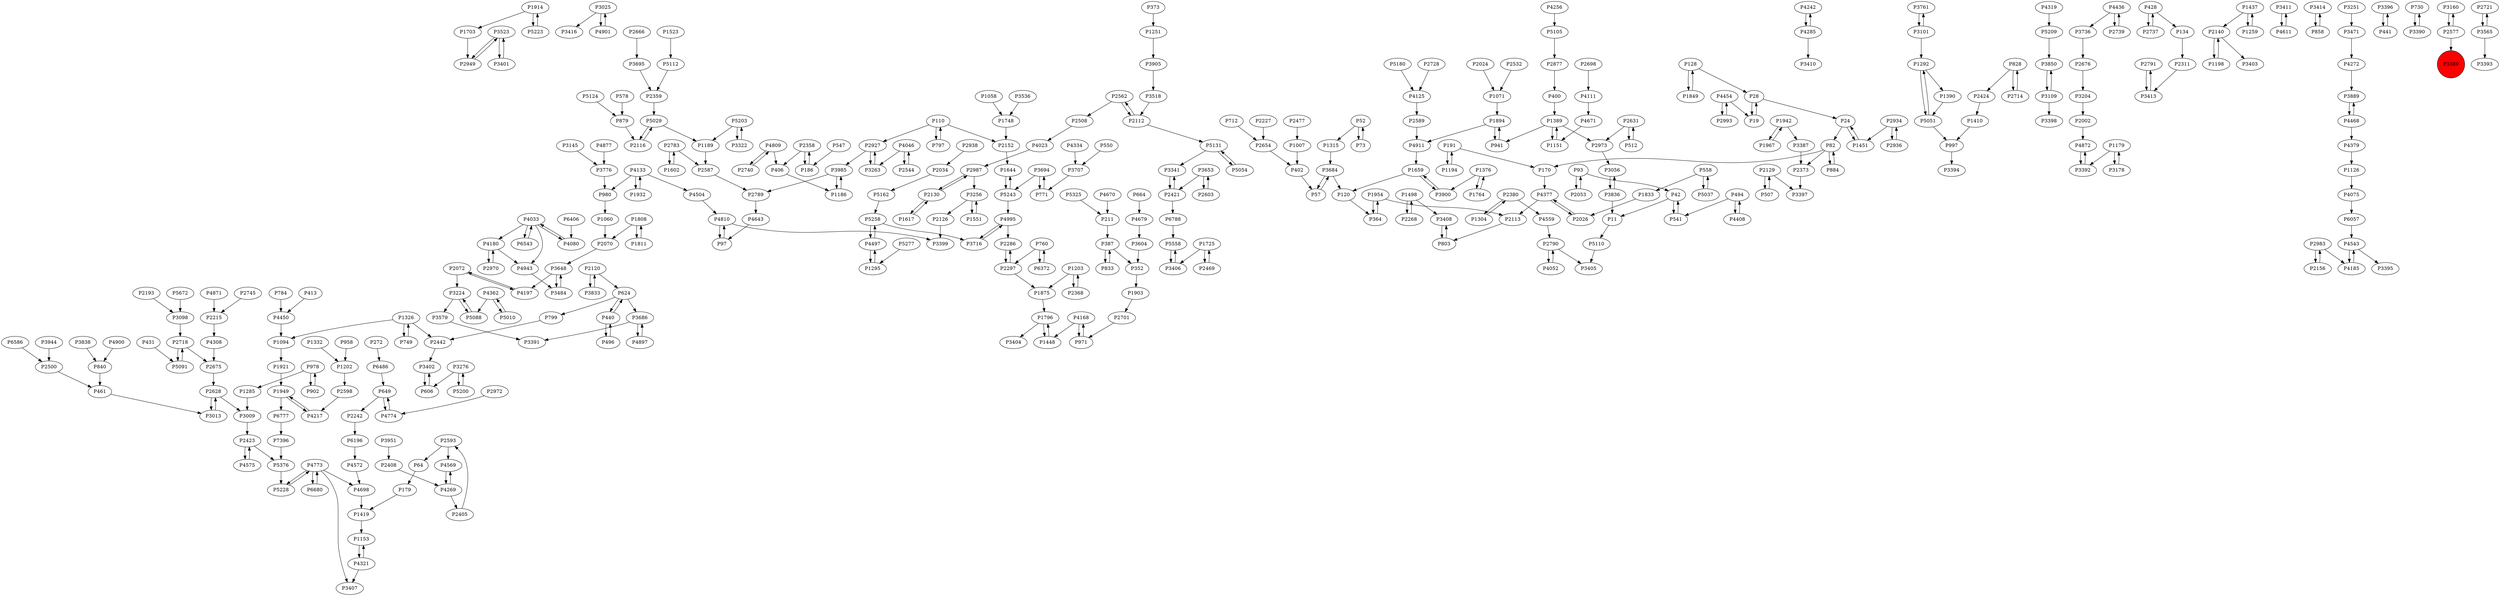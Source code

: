 digraph {
	P3523 -> P2949
	P3025 -> P3416
	P6196 -> P4572
	P4133 -> P1932
	P1498 -> P3408
	P1921 -> P1949
	P4242 -> P4285
	P4046 -> P2544
	P6406 -> P4080
	P3905 -> P3518
	P1315 -> P3684
	P5558 -> P3406
	P3761 -> P3101
	P6680 -> P4773
	P3850 -> P3109
	P1203 -> P2368
	P1419 -> P1153
	P4436 -> P3736
	P3707 -> P771
	P4033 -> P6543
	P4575 -> P2423
	P387 -> P352
	P3341 -> P2421
	P4408 -> P494
	P82 -> P2373
	P1007 -> P402
	P4168 -> P971
	P3224 -> P3579
	P3838 -> P840
	P4033 -> P4180
	P828 -> P2424
	P4197 -> P2072
	P2002 -> P4872
	P4133 -> P4504
	P2603 -> P3653
	P840 -> P461
	P2587 -> P2789
	P6372 -> P760
	P2297 -> P1875
	P3648 -> P4197
	P4773 -> P4698
	P3579 -> P3391
	P3716 -> P4995
	P1954 -> P364
	P2130 -> P2987
	P2072 -> P4197
	P52 -> P1315
	P4377 -> P2113
	P2130 -> P1617
	P364 -> P1954
	P5376 -> P5228
	P2676 -> P3204
	P2791 -> P3413
	P4046 -> P3263
	P547 -> P186
	P4809 -> P2740
	P6777 -> P7396
	P799 -> P2442
	P1179 -> P3392
	P558 -> P5037
	P3401 -> P3523
	P128 -> P28
	P134 -> P2311
	P2993 -> P4454
	P1389 -> P1151
	P2227 -> P2654
	P2728 -> P4125
	P1410 -> P997
	P2934 -> P2936
	P42 -> P541
	P1251 -> P3905
	P3098 -> P2718
	P2072 -> P3224
	P2358 -> P406
	P1551 -> P3256
	P3776 -> P980
	P1914 -> P1703
	P712 -> P2654
	P2666 -> P3695
	P440 -> P496
	P2112 -> P5131
	P3276 -> P5200
	P4125 -> P2589
	P1437 -> P2140
	P2718 -> P2675
	P2423 -> P5376
	P971 -> P4168
	P2949 -> P3523
	P2423 -> P4575
	P97 -> P4810
	P1153 -> P4321
	P4217 -> P1949
	P4995 -> P3716
	P3951 -> P2408
	P5258 -> P3716
	P3411 -> P4611
	P128 -> P1849
	P5029 -> P2116
	P5112 -> P2359
	P5203 -> P3322
	P4256 -> P5105
	P5243 -> P1644
	P1295 -> P4497
	P5131 -> P5054
	P179 -> P1419
	P3414 -> P858
	P4773 -> P6680
	P2631 -> P2973
	P1198 -> P2140
	P4033 -> P4943
	P4052 -> P2790
	P5162 -> P5258
	P5258 -> P4497
	P1202 -> P2598
	P2373 -> P3397
	P5037 -> P558
	P461 -> P3013
	P1071 -> P1894
	P11 -> P5110
	P2927 -> P3263
	P4269 -> P4569
	P2026 -> P4377
	P2934 -> P1451
	P3056 -> P3836
	P1644 -> P5243
	P1058 -> P1748
	P784 -> P4450
	P496 -> P440
	P2268 -> P1498
	P352 -> P1903
	P4698 -> P1419
	P649 -> P2242
	P1259 -> P1437
	P4943 -> P3484
	P3013 -> P2628
	P272 -> P6486
	P191 -> P1194
	P6586 -> P2500
	P2129 -> P3397
	P5051 -> P997
	P3836 -> P11
	P4321 -> P3407
	P2631 -> P512
	P4285 -> P4242
	P3684 -> P120
	P858 -> P3414
	P3889 -> P4468
	P4995 -> P2286
	P1949 -> P4217
	P4773 -> P3407
	P413 -> P4450
	P3251 -> P3471
	P5203 -> P1189
	P3101 -> P3761
	P884 -> P82
	P1659 -> P3900
	P1748 -> P2152
	P4497 -> P1295
	P82 -> P884
	P3396 -> P441
	P1808 -> P1811
	P541 -> P42
	P387 -> P833
	P1875 -> P1796
	P1849 -> P128
	P980 -> P1060
	P4871 -> P2215
	P4454 -> P2993
	P1932 -> P4133
	P3686 -> P4897
	P1376 -> P1764
	P1498 -> P2268
	P2380 -> P1304
	P4319 -> P5209
	P997 -> P3394
	P3836 -> P3056
	P2593 -> P64
	P2739 -> P4436
	P4504 -> P4810
	P902 -> P978
	P4377 -> P2026
	P2156 -> P2983
	P2408 -> P4269
	P760 -> P2297
	P649 -> P4774
	P3256 -> P2126
	P4080 -> P4033
	P1332 -> P1202
	P1903 -> P2701
	P1326 -> P2442
	P1292 -> P1390
	P4810 -> P97
	P2424 -> P1410
	P4362 -> P5010
	P1914 -> P5223
	P5228 -> P4773
	P2120 -> P3833
	P406 -> P1186
	P4362 -> P5088
	P5243 -> P4995
	P2140 -> P1198
	P2116 -> P5029
	P1796 -> P3404
	P3224 -> P5088
	P4185 -> P4543
	P1617 -> P2130
	P6788 -> P5558
	P2469 -> P1725
	P4033 -> P4080
	P3536 -> P1748
	P1659 -> P120
	P2297 -> P2286
	P2783 -> P2587
	P1094 -> P1921
	P2193 -> P3098
	P2113 -> P803
	P1390 -> P5051
	P2936 -> P2934
	P5054 -> P5131
	P5105 -> P2877
	P730 -> P3390
	P2701 -> P971
	P186 -> P2358
	P4810 -> P3399
	P1304 -> P2380
	P797 -> P110
	P4285 -> P3410
	P57 -> P3684
	P2593 -> P4569
	P5091 -> P2718
	P1448 -> P1796
	P771 -> P3694
	P4133 -> P980
	P624 -> P440
	P1796 -> P1448
	P1725 -> P3406
	P958 -> P1202
	P4572 -> P4698
	P5325 -> P211
	P4809 -> P406
	P6486 -> P649
	P3109 -> P3850
	P4872 -> P3392
	P1523 -> P5112
	P2589 -> P4911
	P2562 -> P2508
	P4436 -> P2739
	P4643 -> P97
	P2532 -> P1071
	P512 -> P2631
	P2359 -> P5029
	P578 -> P879
	P3604 -> P352
	P1954 -> P2113
	P3944 -> P2500
	P3387 -> P2373
	P5277 -> P1295
	P3833 -> P2120
	P5223 -> P1914
	P4543 -> P4185
	P4543 -> P3395
	P3736 -> P2676
	P1060 -> P2070
	P3408 -> P803
	P3471 -> P4272
	P3390 -> P730
	P4559 -> P2790
	P2714 -> P828
	P2215 -> P4308
	P3145 -> P3776
	P3523 -> P3401
	P2654 -> P402
	P2790 -> P3405
	P4180 -> P4943
	P4774 -> P649
	P3694 -> P5243
	P2421 -> P3341
	P93 -> P42
	P4454 -> P19
	P5029 -> P1189
	P400 -> P1389
	P5110 -> P3405
	P1437 -> P1259
	P3392 -> P4872
	P2598 -> P4217
	P4334 -> P3707
	P3256 -> P1551
	P2140 -> P3403
	P2987 -> P2130
	P2053 -> P93
	P5131 -> P3341
	P2983 -> P4185
	P3160 -> P2577
	P6543 -> P4033
	P1703 -> P2949
	P2421 -> P6788
	P3204 -> P2002
	P3653 -> P2603
	P110 -> P2152
	P28 -> P24
	P4911 -> P1659
	P3101 -> P1292
	P1949 -> P6777
	P2973 -> P3056
	P191 -> P170
	P3406 -> P5558
	P2927 -> P3985
	P2628 -> P3013
	P3648 -> P3484
	P440 -> P624
	P2368 -> P1203
	P1764 -> P1376
	P2938 -> P2034
	P1292 -> P5051
	P606 -> P3402
	P1326 -> P1094
	P4877 -> P3776
	P2120 -> P624
	P1451 -> P24
	P373 -> P1251
	P5124 -> P879
	P2737 -> P428
	P879 -> P2116
	P1126 -> P4075
	P28 -> P19
	P402 -> P57
	P4468 -> P4379
	P2477 -> P1007
	P2380 -> P4559
	P1942 -> P1967
	P2562 -> P2112
	P5209 -> P3850
	P2544 -> P4046
	P3263 -> P2927
	P2500 -> P461
	P2034 -> P5162
	P2698 -> P4111
	P494 -> P4408
	P7396 -> P5376
	P978 -> P902
	P1942 -> P3387
	P978 -> P1285
	P4773 -> P5228
	P441 -> P3396
	P2405 -> P2593
	P3985 -> P2789
	P2024 -> P1071
	P2358 -> P186
	P5200 -> P3276
	P3025 -> P4901
	P624 -> P3686
	P211 -> P387
	P2970 -> P4180
	P1186 -> P3985
	P5051 -> P1292
	P2286 -> P2297
	P2877 -> P400
	P1602 -> P2783
	P4272 -> P3889
	P760 -> P6372
	P1194 -> P191
	P494 -> P541
	P4897 -> P3686
	P3686 -> P3391
	P3322 -> P5203
	P3694 -> P771
	P4379 -> P1126
	P1725 -> P2469
	P2983 -> P2156
	P19 -> P28
	P428 -> P2737
	P2972 -> P4774
	P1285 -> P3009
	P4468 -> P3889
	P3518 -> P2112
	P1326 -> P749
	P2126 -> P3399
	P170 -> P4377
	P4679 -> P3604
	P1811 -> P1808
	P110 -> P797
	P1808 -> P2070
	P3276 -> P606
	P2577 -> P3389
	P2242 -> P6196
	P3402 -> P606
	P4269 -> P2405
	P833 -> P387
	P4023 -> P2987
	P5180 -> P4125
	P4671 -> P1151
	P749 -> P1326
	P110 -> P2927
	P2721 -> P3565
	P2112 -> P2562
	P1833 -> P2026
	P42 -> P11
	P52 -> P73
	P3900 -> P1659
	P3695 -> P2359
	P5010 -> P4362
	P1376 -> P3900
	P3565 -> P2721
	P1151 -> P1389
	P73 -> P52
	P4111 -> P4671
	P2718 -> P5091
	P803 -> P3408
	P24 -> P1451
	P4569 -> P4269
	P4180 -> P2970
	P4900 -> P840
	P120 -> P364
	P3653 -> P2421
	P64 -> P179
	P1179 -> P3178
	P3484 -> P3648
	P4075 -> P6057
	P3009 -> P2423
	P3109 -> P3398
	P2129 -> P507
	P4450 -> P1094
	P3684 -> P57
	P4321 -> P1153
	P558 -> P1833
	P4901 -> P3025
	P2790 -> P4052
	P24 -> P82
	P1203 -> P1875
	P4611 -> P3411
	P1894 -> P941
	P3413 -> P2791
	P2987 -> P3256
	P428 -> P134
	P828 -> P2714
	P2152 -> P1644
	P2745 -> P2215
	P431 -> P5091
	P5088 -> P3224
	P507 -> P2129
	P4497 -> P5258
	P3565 -> P3393
	P3178 -> P1179
	P1389 -> P941
	P624 -> P799
	P2311 -> P3413
	P3985 -> P1186
	P1894 -> P4911
	P1389 -> P2973
	P550 -> P3707
	P4670 -> P211
	P2675 -> P2628
	P664 -> P4679
	P2740 -> P4809
	P2577 -> P3160
	P82 -> P170
	P2783 -> P1602
	P2070 -> P3648
	P93 -> P2053
	P1967 -> P1942
	P941 -> P1894
	P2508 -> P4023
	P6057 -> P4543
	P2442 -> P3402
	P1189 -> P2587
	P4168 -> P1448
	P5672 -> P3098
	P2628 -> P3009
	P4308 -> P2675
	P2789 -> P4643
	P3389 [shape=circle]
	P3389 [style=filled]
	P3389 [fillcolor=red]
}